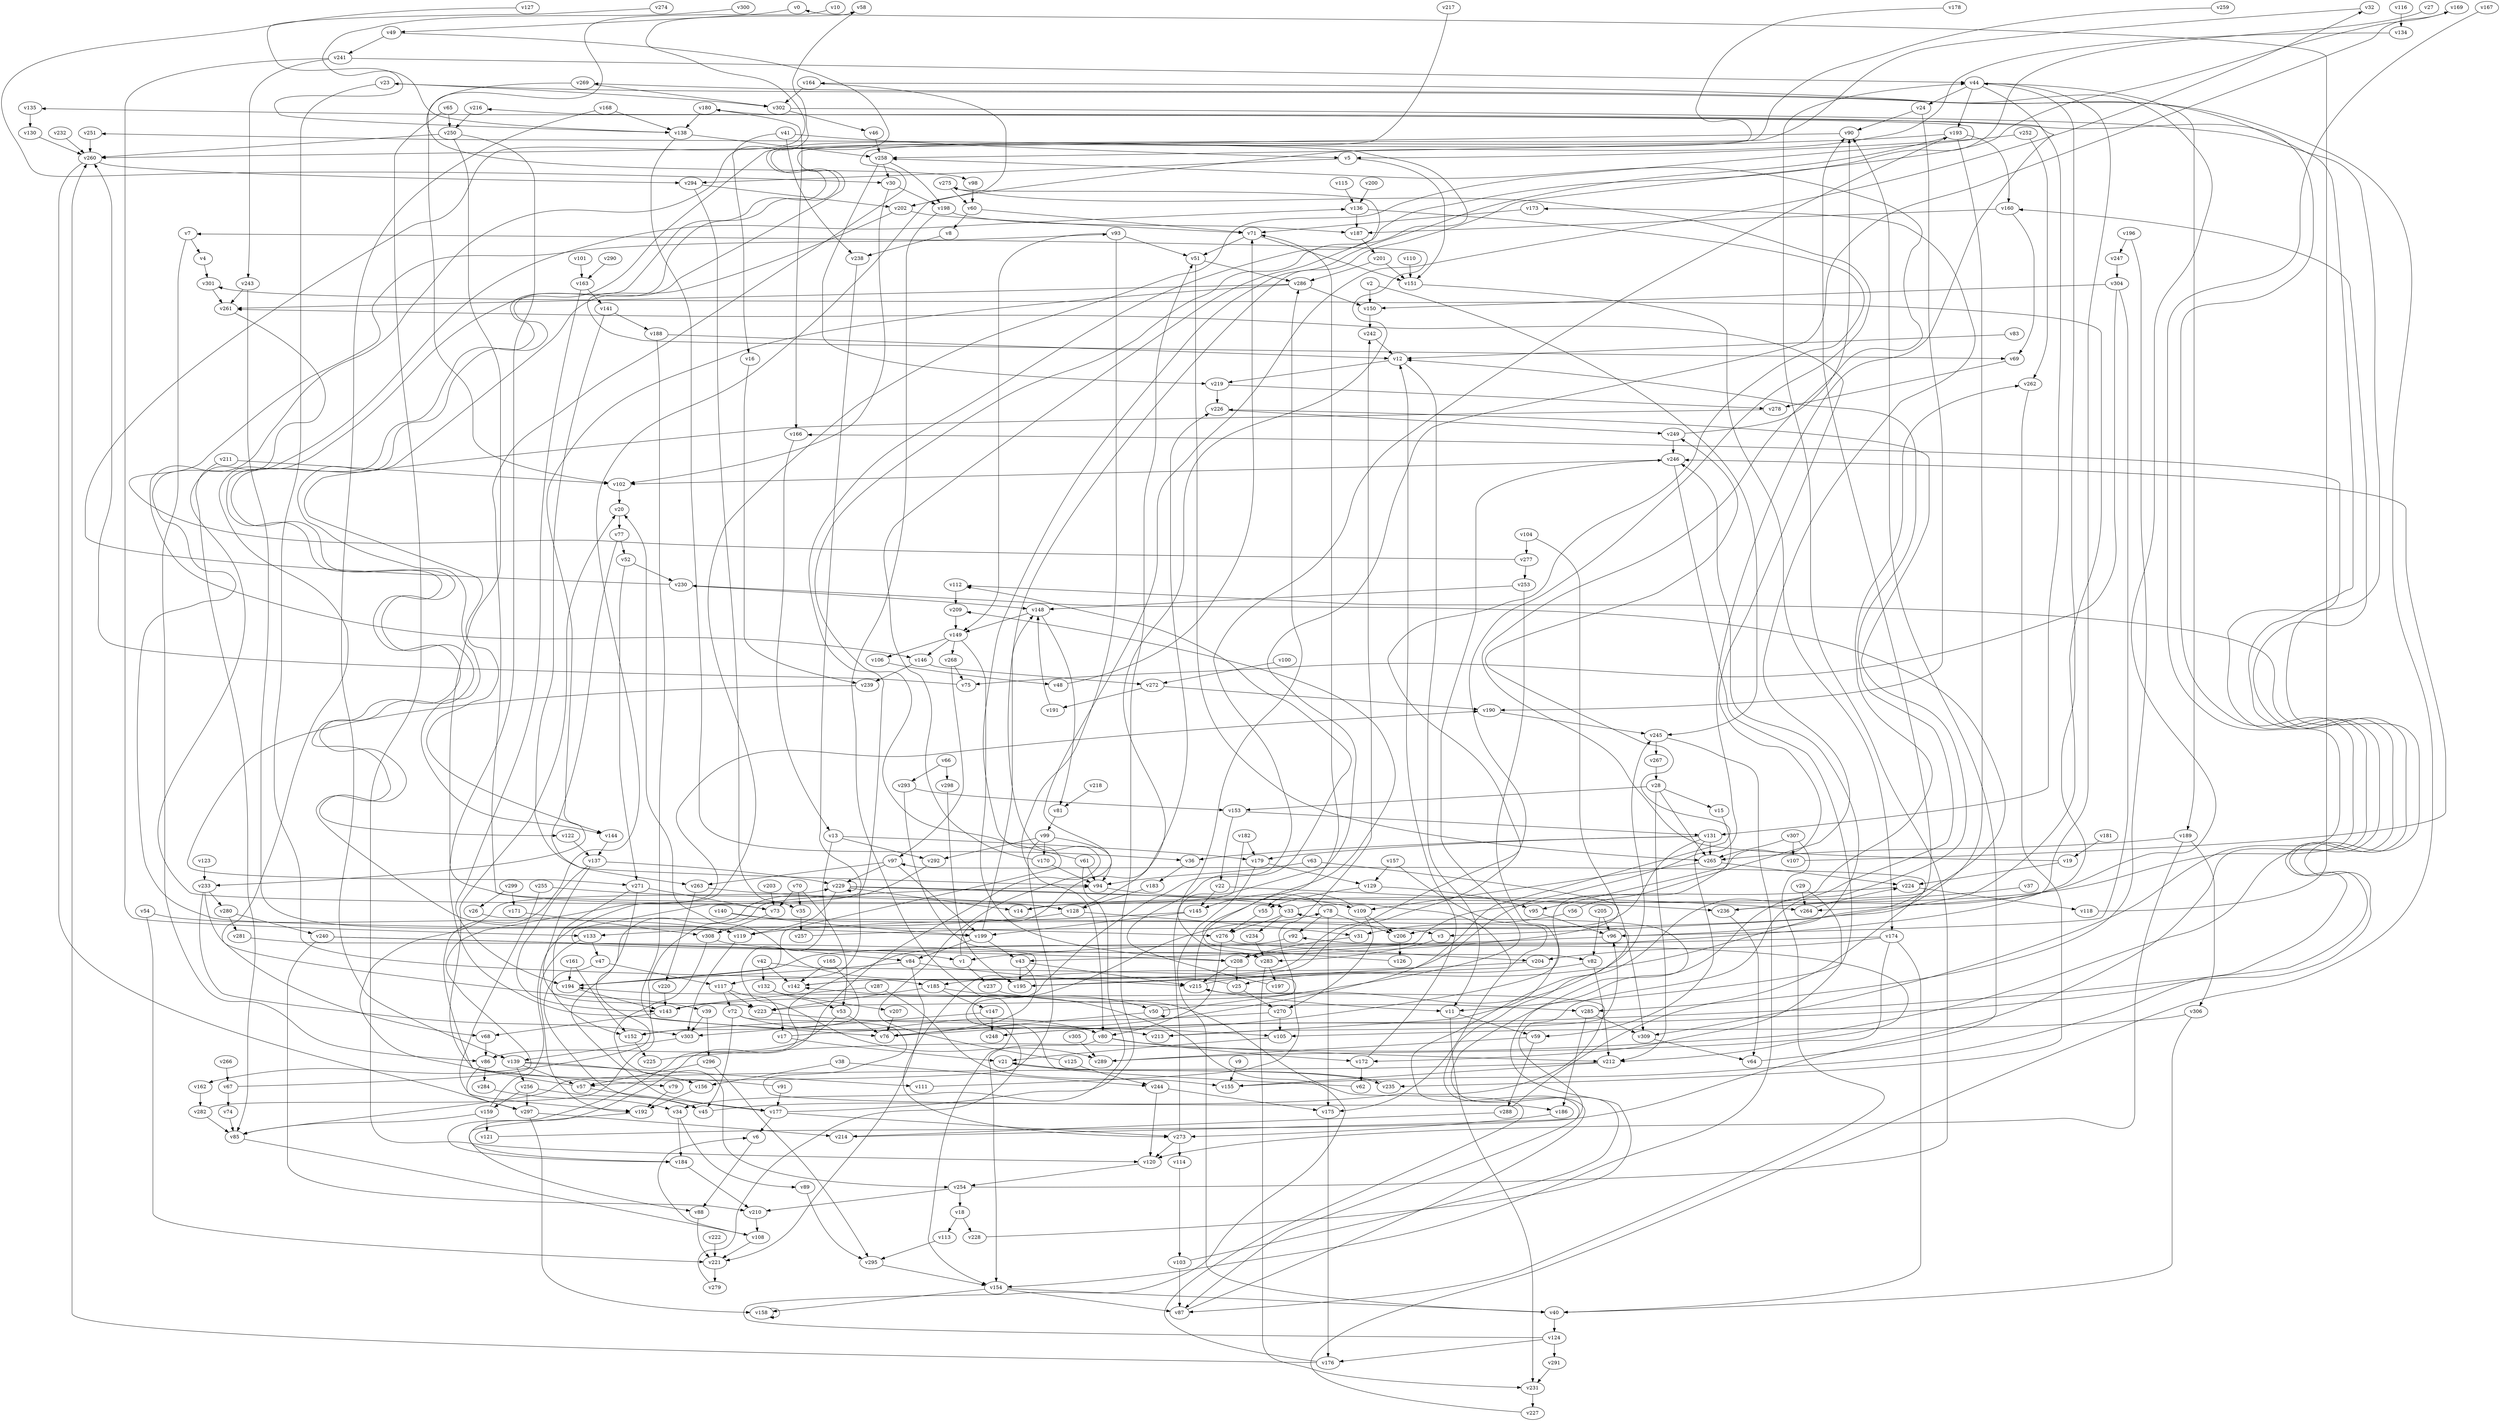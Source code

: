 // Benchmark game 458 - 310 vertices
// time_bound: 101
// targets: v45
digraph G {
    v0 [name="v0", player=0];
    v1 [name="v1", player=1];
    v2 [name="v2", player=1];
    v3 [name="v3", player=0];
    v4 [name="v4", player=1];
    v5 [name="v5", player=1];
    v6 [name="v6", player=1];
    v7 [name="v7", player=0];
    v8 [name="v8", player=0];
    v9 [name="v9", player=0];
    v10 [name="v10", player=1];
    v11 [name="v11", player=0];
    v12 [name="v12", player=0];
    v13 [name="v13", player=1];
    v14 [name="v14", player=0];
    v15 [name="v15", player=1];
    v16 [name="v16", player=1];
    v17 [name="v17", player=0];
    v18 [name="v18", player=1];
    v19 [name="v19", player=1];
    v20 [name="v20", player=1];
    v21 [name="v21", player=0];
    v22 [name="v22", player=0];
    v23 [name="v23", player=1];
    v24 [name="v24", player=0];
    v25 [name="v25", player=0];
    v26 [name="v26", player=0];
    v27 [name="v27", player=1];
    v28 [name="v28", player=1];
    v29 [name="v29", player=0];
    v30 [name="v30", player=0];
    v31 [name="v31", player=1];
    v32 [name="v32", player=1];
    v33 [name="v33", player=1];
    v34 [name="v34", player=0];
    v35 [name="v35", player=1];
    v36 [name="v36", player=1];
    v37 [name="v37", player=0];
    v38 [name="v38", player=1];
    v39 [name="v39", player=1];
    v40 [name="v40", player=0];
    v41 [name="v41", player=0];
    v42 [name="v42", player=0];
    v43 [name="v43", player=1];
    v44 [name="v44", player=0];
    v45 [name="v45", player=1, target=1];
    v46 [name="v46", player=1];
    v47 [name="v47", player=1];
    v48 [name="v48", player=1];
    v49 [name="v49", player=0];
    v50 [name="v50", player=1];
    v51 [name="v51", player=0];
    v52 [name="v52", player=1];
    v53 [name="v53", player=0];
    v54 [name="v54", player=0];
    v55 [name="v55", player=1];
    v56 [name="v56", player=1];
    v57 [name="v57", player=0];
    v58 [name="v58", player=1];
    v59 [name="v59", player=1];
    v60 [name="v60", player=0];
    v61 [name="v61", player=1];
    v62 [name="v62", player=1];
    v63 [name="v63", player=0];
    v64 [name="v64", player=0];
    v65 [name="v65", player=0];
    v66 [name="v66", player=1];
    v67 [name="v67", player=1];
    v68 [name="v68", player=0];
    v69 [name="v69", player=1];
    v70 [name="v70", player=0];
    v71 [name="v71", player=1];
    v72 [name="v72", player=0];
    v73 [name="v73", player=1];
    v74 [name="v74", player=1];
    v75 [name="v75", player=1];
    v76 [name="v76", player=0];
    v77 [name="v77", player=1];
    v78 [name="v78", player=0];
    v79 [name="v79", player=0];
    v80 [name="v80", player=0];
    v81 [name="v81", player=0];
    v82 [name="v82", player=1];
    v83 [name="v83", player=0];
    v84 [name="v84", player=1];
    v85 [name="v85", player=0];
    v86 [name="v86", player=0];
    v87 [name="v87", player=1];
    v88 [name="v88", player=0];
    v89 [name="v89", player=1];
    v90 [name="v90", player=1];
    v91 [name="v91", player=0];
    v92 [name="v92", player=1];
    v93 [name="v93", player=0];
    v94 [name="v94", player=0];
    v95 [name="v95", player=0];
    v96 [name="v96", player=0];
    v97 [name="v97", player=0];
    v98 [name="v98", player=1];
    v99 [name="v99", player=0];
    v100 [name="v100", player=1];
    v101 [name="v101", player=1];
    v102 [name="v102", player=0];
    v103 [name="v103", player=1];
    v104 [name="v104", player=0];
    v105 [name="v105", player=0];
    v106 [name="v106", player=1];
    v107 [name="v107", player=1];
    v108 [name="v108", player=1];
    v109 [name="v109", player=0];
    v110 [name="v110", player=1];
    v111 [name="v111", player=0];
    v112 [name="v112", player=1];
    v113 [name="v113", player=1];
    v114 [name="v114", player=1];
    v115 [name="v115", player=0];
    v116 [name="v116", player=0];
    v117 [name="v117", player=1];
    v118 [name="v118", player=1];
    v119 [name="v119", player=0];
    v120 [name="v120", player=1];
    v121 [name="v121", player=0];
    v122 [name="v122", player=0];
    v123 [name="v123", player=0];
    v124 [name="v124", player=1];
    v125 [name="v125", player=0];
    v126 [name="v126", player=0];
    v127 [name="v127", player=1];
    v128 [name="v128", player=0];
    v129 [name="v129", player=0];
    v130 [name="v130", player=1];
    v131 [name="v131", player=1];
    v132 [name="v132", player=0];
    v133 [name="v133", player=1];
    v134 [name="v134", player=1];
    v135 [name="v135", player=1];
    v136 [name="v136", player=1];
    v137 [name="v137", player=1];
    v138 [name="v138", player=1];
    v139 [name="v139", player=0];
    v140 [name="v140", player=1];
    v141 [name="v141", player=0];
    v142 [name="v142", player=1];
    v143 [name="v143", player=1];
    v144 [name="v144", player=0];
    v145 [name="v145", player=1];
    v146 [name="v146", player=1];
    v147 [name="v147", player=0];
    v148 [name="v148", player=1];
    v149 [name="v149", player=0];
    v150 [name="v150", player=1];
    v151 [name="v151", player=1];
    v152 [name="v152", player=0];
    v153 [name="v153", player=1];
    v154 [name="v154", player=1];
    v155 [name="v155", player=0];
    v156 [name="v156", player=1];
    v157 [name="v157", player=0];
    v158 [name="v158", player=1];
    v159 [name="v159", player=0];
    v160 [name="v160", player=0];
    v161 [name="v161", player=0];
    v162 [name="v162", player=0];
    v163 [name="v163", player=1];
    v164 [name="v164", player=1];
    v165 [name="v165", player=0];
    v166 [name="v166", player=0];
    v167 [name="v167", player=1];
    v168 [name="v168", player=0];
    v169 [name="v169", player=0];
    v170 [name="v170", player=0];
    v171 [name="v171", player=0];
    v172 [name="v172", player=0];
    v173 [name="v173", player=0];
    v174 [name="v174", player=0];
    v175 [name="v175", player=1];
    v176 [name="v176", player=1];
    v177 [name="v177", player=0];
    v178 [name="v178", player=1];
    v179 [name="v179", player=0];
    v180 [name="v180", player=0];
    v181 [name="v181", player=0];
    v182 [name="v182", player=0];
    v183 [name="v183", player=1];
    v184 [name="v184", player=0];
    v185 [name="v185", player=1];
    v186 [name="v186", player=1];
    v187 [name="v187", player=0];
    v188 [name="v188", player=0];
    v189 [name="v189", player=1];
    v190 [name="v190", player=1];
    v191 [name="v191", player=0];
    v192 [name="v192", player=0];
    v193 [name="v193", player=0];
    v194 [name="v194", player=0];
    v195 [name="v195", player=1];
    v196 [name="v196", player=0];
    v197 [name="v197", player=1];
    v198 [name="v198", player=0];
    v199 [name="v199", player=0];
    v200 [name="v200", player=0];
    v201 [name="v201", player=1];
    v202 [name="v202", player=0];
    v203 [name="v203", player=0];
    v204 [name="v204", player=0];
    v205 [name="v205", player=0];
    v206 [name="v206", player=0];
    v207 [name="v207", player=1];
    v208 [name="v208", player=1];
    v209 [name="v209", player=0];
    v210 [name="v210", player=0];
    v211 [name="v211", player=0];
    v212 [name="v212", player=1];
    v213 [name="v213", player=1];
    v214 [name="v214", player=1];
    v215 [name="v215", player=0];
    v216 [name="v216", player=1];
    v217 [name="v217", player=1];
    v218 [name="v218", player=0];
    v219 [name="v219", player=0];
    v220 [name="v220", player=0];
    v221 [name="v221", player=1];
    v222 [name="v222", player=0];
    v223 [name="v223", player=0];
    v224 [name="v224", player=1];
    v225 [name="v225", player=0];
    v226 [name="v226", player=1];
    v227 [name="v227", player=1];
    v228 [name="v228", player=1];
    v229 [name="v229", player=1];
    v230 [name="v230", player=1];
    v231 [name="v231", player=1];
    v232 [name="v232", player=1];
    v233 [name="v233", player=0];
    v234 [name="v234", player=1];
    v235 [name="v235", player=0];
    v236 [name="v236", player=0];
    v237 [name="v237", player=1];
    v238 [name="v238", player=0];
    v239 [name="v239", player=0];
    v240 [name="v240", player=1];
    v241 [name="v241", player=1];
    v242 [name="v242", player=0];
    v243 [name="v243", player=0];
    v244 [name="v244", player=0];
    v245 [name="v245", player=1];
    v246 [name="v246", player=0];
    v247 [name="v247", player=1];
    v248 [name="v248", player=1];
    v249 [name="v249", player=1];
    v250 [name="v250", player=1];
    v251 [name="v251", player=0];
    v252 [name="v252", player=1];
    v253 [name="v253", player=1];
    v254 [name="v254", player=0];
    v255 [name="v255", player=0];
    v256 [name="v256", player=0];
    v257 [name="v257", player=0];
    v258 [name="v258", player=0];
    v259 [name="v259", player=1];
    v260 [name="v260", player=1];
    v261 [name="v261", player=0];
    v262 [name="v262", player=1];
    v263 [name="v263", player=1];
    v264 [name="v264", player=1];
    v265 [name="v265", player=1];
    v266 [name="v266", player=0];
    v267 [name="v267", player=0];
    v268 [name="v268", player=0];
    v269 [name="v269", player=0];
    v270 [name="v270", player=1];
    v271 [name="v271", player=0];
    v272 [name="v272", player=1];
    v273 [name="v273", player=1];
    v274 [name="v274", player=1];
    v275 [name="v275", player=1];
    v276 [name="v276", player=0];
    v277 [name="v277", player=1];
    v278 [name="v278", player=0];
    v279 [name="v279", player=0];
    v280 [name="v280", player=0];
    v281 [name="v281", player=1];
    v282 [name="v282", player=0];
    v283 [name="v283", player=0];
    v284 [name="v284", player=1];
    v285 [name="v285", player=0];
    v286 [name="v286", player=0];
    v287 [name="v287", player=1];
    v288 [name="v288", player=0];
    v289 [name="v289", player=0];
    v290 [name="v290", player=0];
    v291 [name="v291", player=1];
    v292 [name="v292", player=0];
    v293 [name="v293", player=1];
    v294 [name="v294", player=0];
    v295 [name="v295", player=1];
    v296 [name="v296", player=1];
    v297 [name="v297", player=1];
    v298 [name="v298", player=1];
    v299 [name="v299", player=1];
    v300 [name="v300", player=0];
    v301 [name="v301", player=1];
    v302 [name="v302", player=0];
    v303 [name="v303", player=0];
    v304 [name="v304", player=0];
    v305 [name="v305", player=0];
    v306 [name="v306", player=1];
    v307 [name="v307", player=0];
    v308 [name="v308", player=1];
    v309 [name="v309", player=1];

    v0 -> v49;
    v1 -> v7 [constraint="t < 12"];
    v2 -> v150;
    v3 -> v283;
    v4 -> v301;
    v5 -> v294;
    v6 -> v88;
    v7 -> v4;
    v8 -> v238;
    v9 -> v155;
    v10 -> v98 [constraint="t mod 3 == 1"];
    v11 -> v231;
    v12 -> v219;
    v13 -> v289;
    v14 -> v135 [constraint="t < 6"];
    v15 -> v95;
    v16 -> v239;
    v17 -> v261 [constraint="t >= 4"];
    v18 -> v113;
    v19 -> v258 [constraint="t < 11"];
    v20 -> v77;
    v21 -> v235;
    v22 -> v236;
    v23 -> v185;
    v24 -> v90;
    v25 -> v270;
    v26 -> v87 [constraint="t mod 4 == 3"];
    v27 -> v82 [constraint="t < 7"];
    v28 -> v15;
    v29 -> v264;
    v30 -> v198;
    v31 -> v208;
    v32 -> v33 [constraint="t mod 4 == 0"];
    v33 -> v276;
    v34 -> v184;
    v35 -> v257;
    v36 -> v183;
    v37 -> v236;
    v38 -> v156;
    v39 -> v303;
    v40 -> v124;
    v41 -> v238;
    v42 -> v223 [constraint="t < 11"];
    v43 -> v195;
    v44 -> v24;
    v45 -> v215 [constraint="t mod 2 == 1"];
    v46 -> v258;
    v47 -> v45;
    v48 -> v71;
    v49 -> v39 [constraint="t < 15"];
    v50 -> v246;
    v51 -> v286;
    v52 -> v271;
    v53 -> v86;
    v54 -> v221;
    v55 -> v276;
    v56 -> v173 [constraint="t >= 3"];
    v57 -> v177;
    v58 -> v146 [constraint="t mod 3 == 2"];
    v59 -> v289;
    v60 -> v8;
    v61 -> v251 [constraint="t mod 3 == 2"];
    v62 -> v78 [constraint="t mod 2 == 1"];
    v63 -> v208 [constraint="t mod 3 == 2"];
    v64 -> v90;
    v65 -> v120;
    v66 -> v293;
    v67 -> v190 [constraint="t >= 2"];
    v68 -> v86;
    v69 -> v278;
    v70 -> v35;
    v71 -> v51;
    v72 -> v186 [constraint="t >= 2"];
    v73 -> v136 [constraint="t >= 2"];
    v74 -> v85;
    v75 -> v260;
    v76 -> v249 [constraint="t < 10"];
    v77 -> v263;
    v78 -> v145 [constraint="t mod 3 == 1"];
    v79 -> v192;
    v80 -> v212;
    v81 -> v99;
    v82 -> v25;
    v83 -> v12;
    v84 -> v194;
    v85 -> v108 [constraint="t >= 5"];
    v86 -> v284;
    v87 -> v262 [constraint="t mod 4 == 2"];
    v88 -> v221;
    v89 -> v295;
    v90 -> v260;
    v91 -> v229 [constraint="t < 6"];
    v92 -> v184 [constraint="t < 15"];
    v93 -> v149;
    v94 -> v109;
    v95 -> v96;
    v96 -> v1;
    v97 -> v229;
    v98 -> v60;
    v99 -> v170;
    v100 -> v272;
    v101 -> v163;
    v102 -> v20;
    v103 -> v33 [constraint="t < 7"];
    v104 -> v277;
    v105 -> v21;
    v106 -> v48;
    v107 -> v246 [constraint="t < 13"];
    v108 -> v6 [constraint="t >= 4"];
    v109 -> v55 [constraint="t mod 5 == 3"];
    v110 -> v151;
    v111 -> v242;
    v112 -> v209;
    v113 -> v295;
    v114 -> v103;
    v115 -> v136;
    v116 -> v134;
    v117 -> v17;
    v118 -> v0;
    v119 -> v303;
    v120 -> v254;
    v121 -> v166 [constraint="t mod 5 == 2"];
    v122 -> v137;
    v123 -> v233;
    v124 -> v142 [constraint="t >= 1"];
    v125 -> v32 [constraint="t >= 5"];
    v126 -> v209 [constraint="t < 12"];
    v127 -> v30 [constraint="t mod 3 == 2"];
    v128 -> v226;
    v129 -> v55;
    v130 -> v260;
    v131 -> v179;
    v132 -> v207 [constraint="t >= 3"];
    v133 -> v47;
    v134 -> v79 [constraint="t mod 5 == 0"];
    v135 -> v130;
    v136 -> v142 [constraint="t < 7"];
    v137 -> v229;
    v138 -> v258;
    v139 -> v256;
    v140 -> v3;
    v141 -> v188;
    v142 -> v275 [constraint="t >= 1"];
    v143 -> v245;
    v144 -> v137;
    v145 -> v119;
    v146 -> v239;
    v147 -> v303;
    v148 -> v149;
    v149 -> v146;
    v150 -> v242;
    v151 -> v174;
    v152 -> v225;
    v153 -> v131;
    v154 -> v40;
    v155 -> v160 [constraint="t >= 2"];
    v156 -> v192;
    v157 -> v175;
    v158 -> v158;
    v159 -> v216 [constraint="t mod 4 == 1"];
    v160 -> v187;
    v161 -> v152;
    v162 -> v282;
    v163 -> v194;
    v164 -> v302;
    v165 -> v142;
    v166 -> v13;
    v167 -> v309 [constraint="t < 5"];
    v168 -> v139;
    v169 -> v184 [constraint="t mod 5 == 3"];
    v170 -> v275 [constraint="t < 8"];
    v171 -> v308;
    v172 -> v12;
    v173 -> v71;
    v174 -> v194 [constraint="t >= 5"];
    v175 -> v176;
    v176 -> v194 [constraint="t mod 4 == 1"];
    v177 -> v51;
    v178 -> v122 [constraint="t >= 4"];
    v179 -> v40;
    v180 -> v138;
    v181 -> v19;
    v182 -> v14;
    v183 -> v128;
    v184 -> v210;
    v185 -> v223;
    v186 -> v273;
    v187 -> v201;
    v188 -> v76;
    v189 -> v306;
    v190 -> v245;
    v191 -> v148;
    v192 -> v88 [constraint="t < 11"];
    v193 -> v194 [constraint="t mod 3 == 0"];
    v194 -> v143;
    v195 -> v180 [constraint="t < 7"];
    v196 -> v247;
    v197 -> v112 [constraint="t >= 2"];
    v198 -> v187;
    v199 -> v84;
    v200 -> v136;
    v201 -> v151;
    v202 -> v69 [constraint="t < 15"];
    v203 -> v73;
    v204 -> v185;
    v205 -> v82;
    v206 -> v126;
    v207 -> v76;
    v208 -> v44;
    v209 -> v149;
    v210 -> v108;
    v211 -> v102;
    v212 -> v85 [constraint="t mod 5 == 1"];
    v213 -> v96 [constraint="t mod 5 == 0"];
    v214 -> v226 [constraint="t mod 4 == 3"];
    v215 -> v230 [constraint="t >= 3"];
    v216 -> v250;
    v217 -> v119 [constraint="t >= 5"];
    v218 -> v81;
    v219 -> v226;
    v220 -> v143;
    v221 -> v279;
    v222 -> v221;
    v223 -> v213;
    v224 -> v43 [constraint="t < 5"];
    v225 -> v269 [constraint="t < 6"];
    v226 -> v249;
    v227 -> v23 [constraint="t mod 3 == 0"];
    v228 -> v12 [constraint="t >= 3"];
    v229 -> v195 [constraint="t mod 2 == 1"];
    v230 -> v58 [constraint="t mod 2 == 1"];
    v231 -> v227;
    v232 -> v260;
    v233 -> v280;
    v234 -> v283;
    v235 -> v21 [constraint="t < 7"];
    v236 -> v164 [constraint="t >= 1"];
    v237 -> v285;
    v238 -> v117;
    v239 -> v271 [constraint="t >= 2"];
    v240 -> v210;
    v241 -> v133;
    v242 -> v12;
    v243 -> v261;
    v244 -> v120;
    v245 -> v154;
    v246 -> v172;
    v247 -> v304;
    v248 -> v112 [constraint="t < 14"];
    v249 -> v246;
    v250 -> v128;
    v251 -> v260;
    v252 -> v5;
    v253 -> v148;
    v254 -> v210;
    v255 -> v192;
    v256 -> v159;
    v257 -> v301 [constraint="t >= 3"];
    v258 -> v219;
    v259 -> v144 [constraint="t < 9"];
    v260 -> v294;
    v261 -> v199 [constraint="t >= 4"];
    v262 -> v235;
    v263 -> v264;
    v264 -> v224 [constraint="t < 11"];
    v265 -> v109;
    v266 -> v67;
    v267 -> v28;
    v268 -> v75;
    v269 -> v102;
    v270 -> v105;
    v271 -> v73;
    v272 -> v190;
    v273 -> v286;
    v274 -> v138 [constraint="t < 14"];
    v275 -> v60;
    v276 -> v80;
    v277 -> v93 [constraint="t >= 2"];
    v278 -> v144 [constraint="t mod 5 == 3"];
    v279 -> v193 [constraint="t >= 4"];
    v280 -> v281;
    v281 -> v273 [constraint="t >= 4"];
    v282 -> v94 [constraint="t >= 4"];
    v283 -> v169 [constraint="t mod 4 == 3"];
    v284 -> v34;
    v285 -> v186;
    v286 -> v233 [constraint="t mod 2 == 1"];
    v287 -> v143;
    v288 -> v97 [constraint="t mod 5 == 2"];
    v289 -> v92 [constraint="t mod 3 == 2"];
    v290 -> v163;
    v291 -> v231;
    v292 -> v162 [constraint="t mod 4 == 2"];
    v293 -> v283;
    v294 -> v35;
    v295 -> v154;
    v296 -> v295;
    v297 -> v158;
    v298 -> v195;
    v299 -> v171;
    v300 -> v138 [constraint="t >= 4"];
    v301 -> v261;
    v302 -> v248 [constraint="t mod 3 == 1"];
    v303 -> v139;
    v304 -> v75;
    v305 -> v289;
    v306 -> v40;
    v307 -> v107;
    v308 -> v254;
    v309 -> v64;
    v170 -> v94;
    v80 -> v172;
    v174 -> v204;
    v54 -> v119;
    v304 -> v150;
    v196 -> v285;
    v70 -> v73;
    v273 -> v120;
    v61 -> v34;
    v80 -> v154;
    v28 -> v265;
    v72 -> v45;
    v141 -> v94;
    v56 -> v31;
    v128 -> v31;
    v153 -> v22;
    v283 -> v231;
    v185 -> v147;
    v224 -> v118;
    v67 -> v74;
    v277 -> v253;
    v174 -> v40;
    v302 -> v46;
    v174 -> v212;
    v299 -> v26;
    v145 -> v199;
    v271 -> v152;
    v176 -> v260;
    v41 -> v5;
    v30 -> v102;
    v132 -> v53;
    v241 -> v243;
    v84 -> v215;
    v271 -> v177;
    v57 -> v20;
    v272 -> v191;
    v77 -> v52;
    v137 -> v143;
    v78 -> v92;
    v78 -> v206;
    v273 -> v114;
    v306 -> v105;
    v255 -> v128;
    v283 -> v197;
    v236 -> v64;
    v70 -> v53;
    v33 -> v90;
    v201 -> v286;
    v99 -> v94;
    v179 -> v129;
    v96 -> v246;
    v72 -> v80;
    v12 -> v11;
    v159 -> v85;
    v193 -> v258;
    v252 -> v262;
    v104 -> v309;
    v11 -> v59;
    v139 -> v57;
    v86 -> v297;
    v154 -> v158;
    v149 -> v268;
    v117 -> v72;
    v38 -> v244;
    v99 -> v57;
    v280 -> v240;
    v78 -> v175;
    v42 -> v142;
    v249 -> v90;
    v108 -> v221;
    v52 -> v230;
    v307 -> v87;
    v131 -> v36;
    v177 -> v6;
    v199 -> v43;
    v230 -> v148;
    v18 -> v228;
    v286 -> v261;
    v240 -> v208;
    v43 -> v76;
    v65 -> v250;
    v215 -> v71;
    v250 -> v260;
    v246 -> v102;
    v172 -> v62;
    v147 -> v248;
    v241 -> v44;
    v211 -> v85;
    v23 -> v302;
    v288 -> v214;
    v182 -> v179;
    v2 -> v245;
    v133 -> v192;
    v19 -> v224;
    v82 -> v212;
    v208 -> v25;
    v286 -> v150;
    v263 -> v220;
    v131 -> v265;
    v44 -> v131;
    v256 -> v297;
    v148 -> v81;
    v254 -> v18;
    v117 -> v223;
    v5 -> v151;
    v270 -> v152;
    v22 -> v145;
    v13 -> v292;
    v44 -> v193;
    v296 -> v57;
    v66 -> v298;
    v157 -> v129;
    v60 -> v71;
    v93 -> v51;
    v188 -> v12;
    v109 -> v206;
    v59 -> v288;
    v219 -> v278;
    v93 -> v80;
    v61 -> v94;
    v124 -> v176;
    v229 -> v229;
    v193 -> v160;
    v307 -> v265;
    v44 -> v189;
    v250 -> v105;
    v44 -> v264;
    v253 -> v213;
    v50 -> v50;
    v39 -> v296;
    v109 -> v270;
    v139 -> v111;
    v243 -> v276;
    v297 -> v214;
    v258 -> v198;
    v189 -> v265;
    v71 -> v151;
    v149 -> v208;
    v154 -> v87;
    v103 -> v87;
    v269 -> v302;
    v265 -> v224;
    v198 -> v154;
    v163 -> v141;
    v229 -> v119;
    v294 -> v202;
    v131 -> v206;
    v233 -> v303;
    v73 -> v308;
    v99 -> v292;
    v13 -> v179;
    v7 -> v86;
    v308 -> v84;
    v34 -> v89;
    v193 -> v3;
    v208 -> v215;
    v256 -> v45;
    v97 -> v263;
    v138 -> v36;
    v287 -> v155;
    v129 -> v95;
    v25 -> v20;
    v42 -> v132;
    v97 -> v199;
    v28 -> v212;
    v139 -> v156;
    v229 -> v14;
    v159 -> v121;
    v124 -> v291;
    v146 -> v272;
    v254 -> v44;
    v212 -> v155;
    v53 -> v76;
    v240 -> v1;
    v233 -> v68;
    v164 -> v202;
    v149 -> v106;
    v293 -> v153;
    v47 -> v117;
    v24 -> v190;
    v268 -> v97;
    v28 -> v153;
    v17 -> v21;
    v91 -> v177;
    v229 -> v33;
    v51 -> v265;
    v43 -> v215;
    v276 -> v204;
    v205 -> v96;
    v29 -> v11;
    v282 -> v85;
    v50 -> v76;
    v125 -> v244;
    v165 -> v152;
    v33 -> v234;
    v258 -> v30;
    v49 -> v241;
    v1 -> v237;
    v41 -> v16;
    v128 -> v133;
    v215 -> v11;
    v260 -> v297;
    v180 -> v166;
    v137 -> v223;
    v63 -> v94;
    v177 -> v273;
    v131 -> v59;
    v140 -> v199;
    v199 -> v148;
    v185 -> v50;
    v244 -> v175;
    v202 -> v71;
    v143 -> v68;
    v84 -> v221;
    v136 -> v187;
    v285 -> v309;
    v245 -> v267;
    v160 -> v69;
    v168 -> v138;
    v189 -> v120;
    v161 -> v194;
    v304 -> v96;
}
